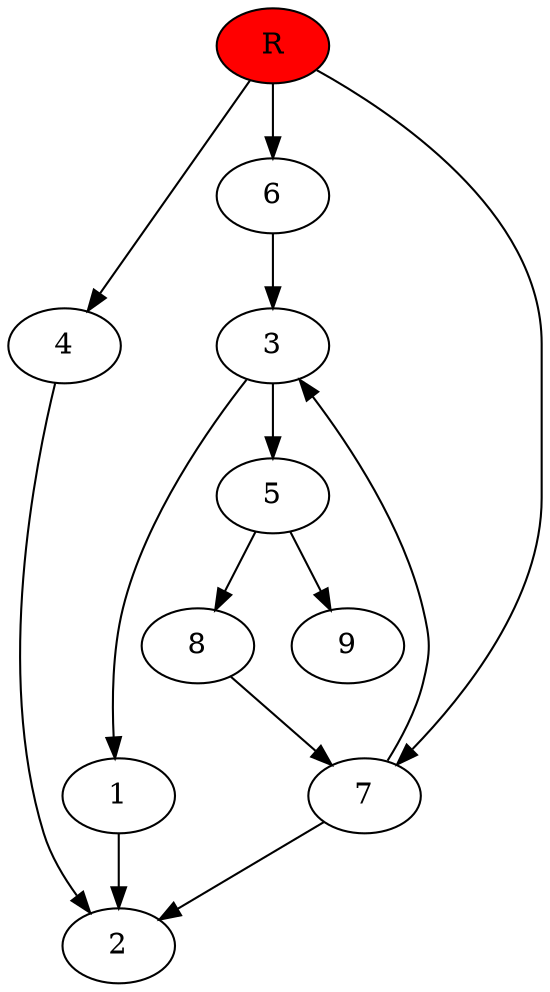 digraph prb38085 {
	1
	2
	3
	4
	5
	6
	7
	8
	R [fillcolor="#ff0000" style=filled]
	1 -> 2
	3 -> 1
	3 -> 5
	4 -> 2
	5 -> 8
	5 -> 9
	6 -> 3
	7 -> 2
	7 -> 3
	8 -> 7
	R -> 4
	R -> 6
	R -> 7
}
